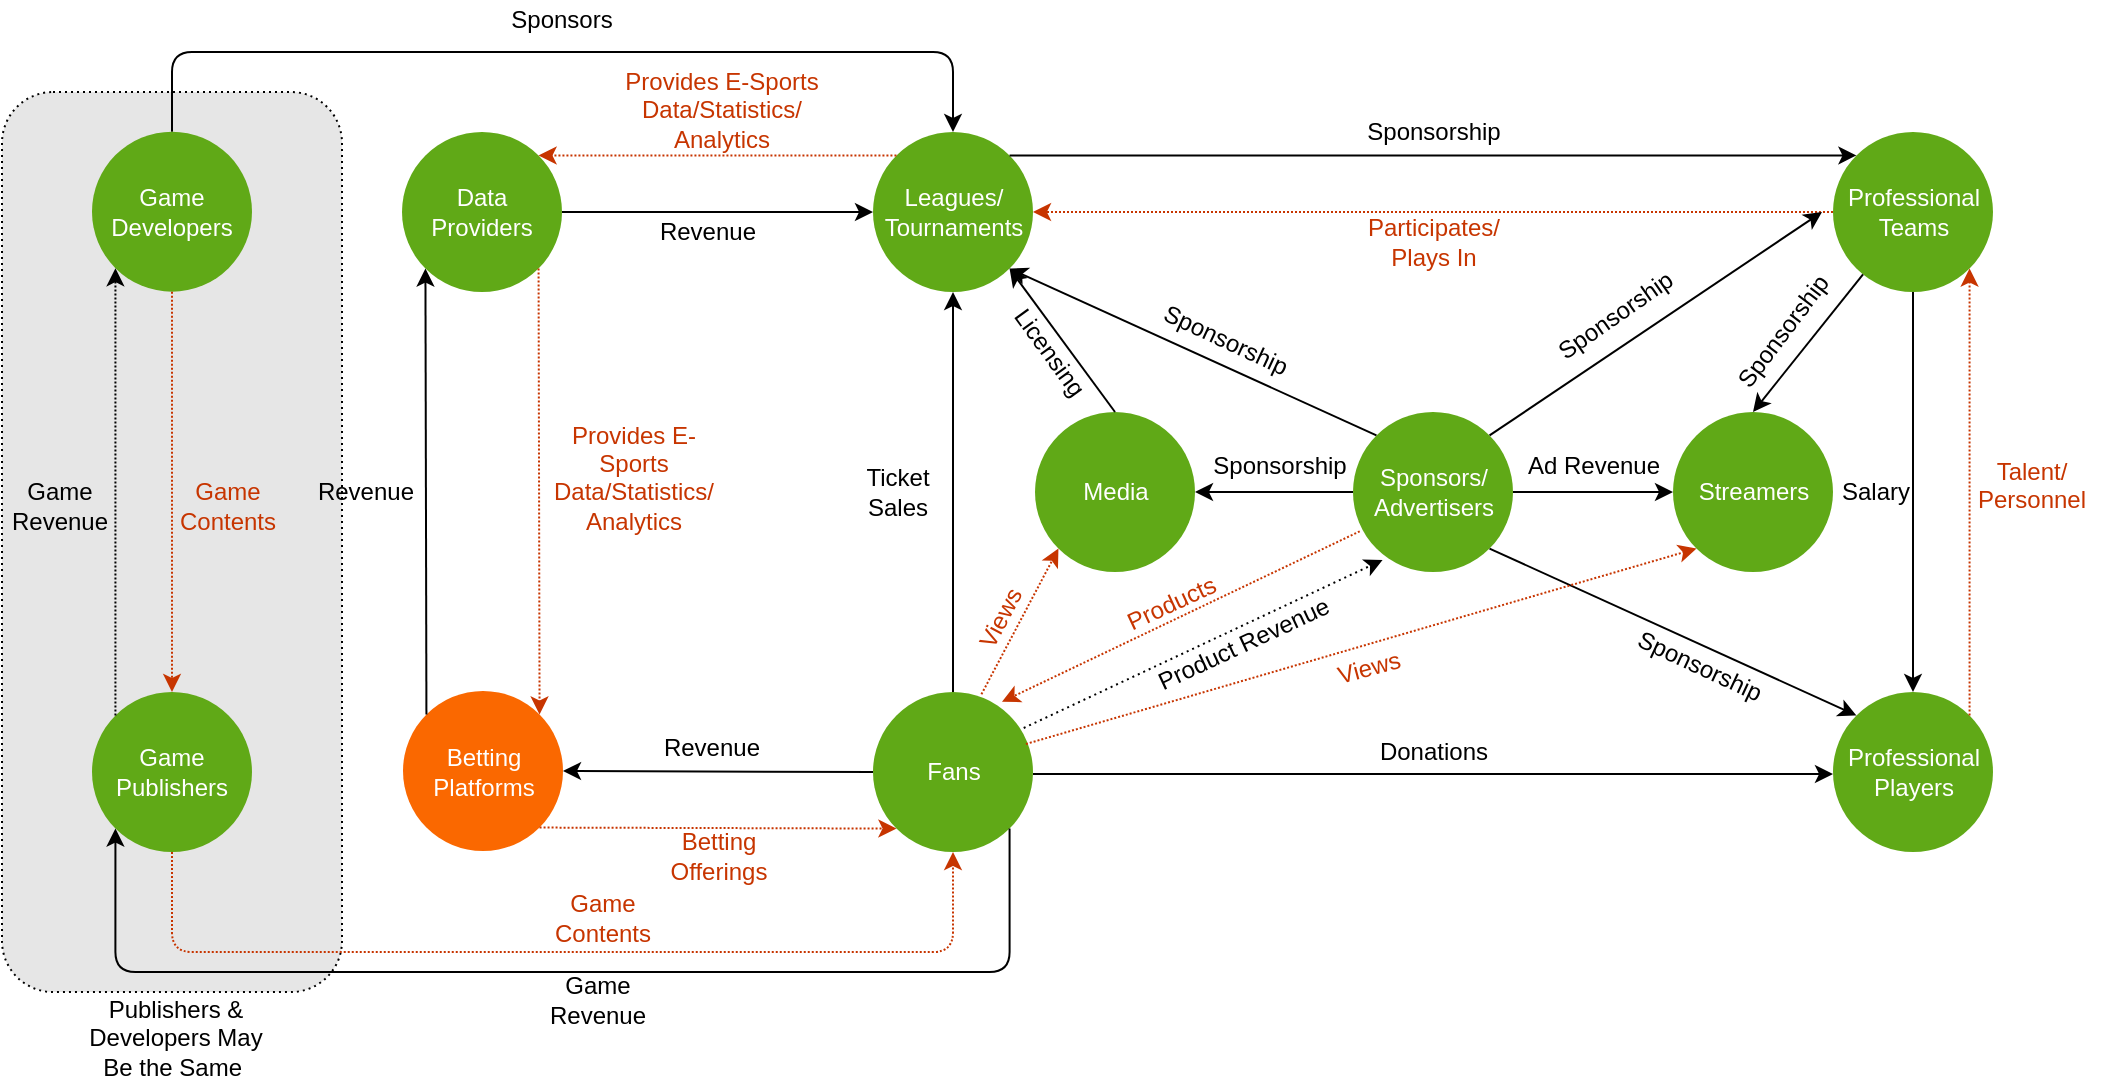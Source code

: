 <mxfile type="github" version="10.7.7"><diagram id="4jFj6GTFKa-3ivjwmtQ6" name="Page-1"><mxGraphModel grid="1" dx="1200" dy="636" gridSize="10" guides="1" tooltips="1" connect="1" arrows="1" fold="1" page="1" pageScale="1" pageWidth="1100" pageHeight="850" math="0" shadow="0"><root><mxCell id="0" /><mxCell id="1" parent="0" /><mxCell id="aKMKKHodSlWQ7rQDjzv--152" value="" parent="1" style="rounded=1;whiteSpace=wrap;html=1;dashed=1;dashPattern=1 2;fillColor=#E6E6E6;" vertex="1"><mxGeometry as="geometry" x="60" y="120" width="170" height="450" /></mxCell><mxCell id="aKMKKHodSlWQ7rQDjzv--1" value="&lt;div&gt;Sponsors/&lt;/div&gt;&lt;div&gt;Advertisers&lt;br&gt;&lt;/div&gt;" parent="1" style="ellipse;whiteSpace=wrap;html=1;aspect=fixed;fillColor=#60a917;strokeColor=none;fontColor=#ffffff;" vertex="1"><mxGeometry as="geometry" x="735.5" y="280" width="80" height="80" /></mxCell><mxCell id="aKMKKHodSlWQ7rQDjzv--2" value="&lt;div&gt;Professional&lt;/div&gt;&lt;div&gt;Teams&lt;br&gt;&lt;/div&gt;" parent="1" style="ellipse;whiteSpace=wrap;html=1;aspect=fixed;fillColor=#60a917;strokeColor=none;fontColor=#ffffff;" vertex="1"><mxGeometry as="geometry" x="975.5" y="140" width="80" height="80" /></mxCell><mxCell id="aKMKKHodSlWQ7rQDjzv--3" value="Streamers&lt;br&gt;" parent="1" style="ellipse;whiteSpace=wrap;html=1;aspect=fixed;fillColor=#60a917;strokeColor=none;fontColor=#ffffff;" vertex="1"><mxGeometry as="geometry" x="895.5" y="280" width="80" height="80" /></mxCell><mxCell id="aKMKKHodSlWQ7rQDjzv--4" value="&lt;div&gt;Data&lt;/div&gt;&lt;div&gt;Providers&lt;/div&gt;" parent="1" style="ellipse;whiteSpace=wrap;html=1;aspect=fixed;fillColor=#60a917;strokeColor=none;fontColor=#ffffff;" vertex="1"><mxGeometry as="geometry" x="260" y="140" width="80" height="80" /></mxCell><mxCell id="aKMKKHodSlWQ7rQDjzv--5" value="Fans" parent="1" style="ellipse;whiteSpace=wrap;html=1;aspect=fixed;fillColor=#60a917;strokeColor=none;fontColor=#ffffff;" vertex="1"><mxGeometry as="geometry" x="495.5" y="420" width="80" height="80" /></mxCell><mxCell id="aKMKKHodSlWQ7rQDjzv--6" value="&lt;div&gt;Leagues/&lt;/div&gt;&lt;div&gt;Tournaments&lt;br&gt;&lt;/div&gt;" parent="1" style="ellipse;whiteSpace=wrap;html=1;aspect=fixed;fillColor=#60a917;strokeColor=none;fontColor=#ffffff;" vertex="1"><mxGeometry as="geometry" x="495.5" y="140" width="80" height="80" /></mxCell><mxCell id="aKMKKHodSlWQ7rQDjzv--7" value="&lt;div&gt;Professional&lt;/div&gt;&lt;div&gt;Players&lt;br&gt;&lt;/div&gt;" parent="1" style="ellipse;whiteSpace=wrap;html=1;aspect=fixed;fillColor=#60a917;strokeColor=none;fontColor=#ffffff;" vertex="1"><mxGeometry as="geometry" x="975.5" y="420" width="80" height="80" /></mxCell><mxCell id="aKMKKHodSlWQ7rQDjzv--9" value="&lt;div&gt;Media&lt;br&gt;&lt;/div&gt;" parent="1" style="ellipse;whiteSpace=wrap;html=1;aspect=fixed;fillColor=#60a917;strokeColor=none;fontColor=#ffffff;" vertex="1"><mxGeometry as="geometry" x="576.5" y="280" width="80" height="80" /></mxCell><mxCell id="aKMKKHodSlWQ7rQDjzv--136" source="aKMKKHodSlWQ7rQDjzv--10" parent="1" style="edgeStyle=orthogonalEdgeStyle;rounded=1;orthogonalLoop=1;jettySize=auto;html=1;exitX=0.5;exitY=1;exitDx=0;exitDy=0;entryX=0.5;entryY=1;entryDx=0;entryDy=0;dashed=1;dashPattern=1 1;fillColor=#fa6800;strokeColor=#C73500;" edge="1" target="aKMKKHodSlWQ7rQDjzv--5"><mxGeometry as="geometry" relative="1"><Array as="points"><mxPoint x="145" y="550" /><mxPoint x="536" y="550" /></Array></mxGeometry></mxCell><mxCell id="aKMKKHodSlWQ7rQDjzv--10" value="&lt;div&gt;Game&lt;/div&gt;&lt;div&gt;Publishers&lt;br&gt;&lt;/div&gt;" parent="1" style="ellipse;whiteSpace=wrap;html=1;aspect=fixed;fillColor=#60a917;strokeColor=none;fontColor=#ffffff;" vertex="1"><mxGeometry as="geometry" x="105" y="420" width="80" height="80" /></mxCell><mxCell id="aKMKKHodSlWQ7rQDjzv--12" source="aKMKKHodSlWQ7rQDjzv--1" value="" parent="1" style="endArrow=classic;html=1;entryX=0;entryY=0;entryDx=0;entryDy=0;exitX=1;exitY=1;exitDx=0;exitDy=0;" edge="1" target="aKMKKHodSlWQ7rQDjzv--7"><mxGeometry as="geometry" width="50" height="50" relative="1"><mxPoint as="sourcePoint" x="825.5" y="240" /><mxPoint as="targetPoint" x="663.5" y="282" /></mxGeometry></mxCell><mxCell id="aKMKKHodSlWQ7rQDjzv--13" source="aKMKKHodSlWQ7rQDjzv--1" value="" parent="1" style="endArrow=classic;html=1;entryX=1;entryY=1;entryDx=0;entryDy=0;exitX=0;exitY=0;exitDx=0;exitDy=0;" edge="1" target="aKMKKHodSlWQ7rQDjzv--6"><mxGeometry as="geometry" width="50" height="50" relative="1"><mxPoint as="sourcePoint" x="795.5" y="240" /><mxPoint as="targetPoint" x="765.5" y="270" /></mxGeometry></mxCell><mxCell id="aKMKKHodSlWQ7rQDjzv--14" source="aKMKKHodSlWQ7rQDjzv--1" value="" parent="1" style="endArrow=classic;html=1;entryX=0;entryY=0.5;entryDx=0;entryDy=0;exitX=1;exitY=0.5;exitDx=0;exitDy=0;" edge="1" target="aKMKKHodSlWQ7rQDjzv--3"><mxGeometry as="geometry" width="50" height="50" relative="1"><mxPoint as="sourcePoint" x="805.5" y="250" /><mxPoint as="targetPoint" x="775.5" y="280" /></mxGeometry></mxCell><mxCell id="aKMKKHodSlWQ7rQDjzv--15" source="aKMKKHodSlWQ7rQDjzv--1" value="" parent="1" style="endArrow=classic;html=1;exitX=0;exitY=0.5;exitDx=0;exitDy=0;entryX=1;entryY=0.5;entryDx=0;entryDy=0;" edge="1" target="aKMKKHodSlWQ7rQDjzv--9"><mxGeometry as="geometry" width="50" height="50" relative="1"><mxPoint as="sourcePoint" x="455.5" y="450" /><mxPoint as="targetPoint" x="505.5" y="400" /></mxGeometry></mxCell><mxCell id="aKMKKHodSlWQ7rQDjzv--18" source="aKMKKHodSlWQ7rQDjzv--9" value="" parent="1" style="endArrow=classic;html=1;entryX=1;entryY=1;entryDx=0;entryDy=0;exitX=0.5;exitY=0;exitDx=0;exitDy=0;" edge="1" target="aKMKKHodSlWQ7rQDjzv--6"><mxGeometry as="geometry" width="50" height="50" relative="1"><mxPoint as="sourcePoint" x="598.5" y="284" /><mxPoint as="targetPoint" x="505.5" y="390" /></mxGeometry></mxCell><mxCell id="aKMKKHodSlWQ7rQDjzv--23" value="" parent="1" style="endArrow=classic;html=1;exitX=1;exitY=0.5;exitDx=0;exitDy=0;entryX=0;entryY=0.5;entryDx=0;entryDy=0;" edge="1"><mxGeometry as="geometry" width="50" height="50" relative="1"><mxPoint as="sourcePoint" x="575.5" y="461" /><mxPoint as="targetPoint" x="975.5" y="461" /></mxGeometry></mxCell><mxCell id="aKMKKHodSlWQ7rQDjzv--24" source="aKMKKHodSlWQ7rQDjzv--2" value="" parent="1" style="endArrow=classic;html=1;entryX=0.5;entryY=0;entryDx=0;entryDy=0;" edge="1" target="aKMKKHodSlWQ7rQDjzv--3"><mxGeometry as="geometry" width="50" height="50" relative="1"><mxPoint as="sourcePoint" x="445.5" y="490" /><mxPoint as="targetPoint" x="495.5" y="440" /></mxGeometry></mxCell><mxCell id="aKMKKHodSlWQ7rQDjzv--29" value="Sponsorship&lt;br&gt;" parent="1" style="text;html=1;strokeColor=none;fillColor=none;align=center;verticalAlign=middle;whiteSpace=wrap;rounded=0;rotation=25;" vertex="1"><mxGeometry as="geometry" x="626.5" y="234" width="90" height="20" /></mxCell><mxCell id="aKMKKHodSlWQ7rQDjzv--30" value="Licensing&lt;br&gt;" parent="1" style="text;html=1;strokeColor=none;fillColor=none;align=center;verticalAlign=middle;whiteSpace=wrap;rounded=0;rotation=54;" vertex="1"><mxGeometry as="geometry" x="538.5" y="240" width="90" height="20" /></mxCell><mxCell id="aKMKKHodSlWQ7rQDjzv--31" value="Sponsorship&lt;br&gt;" parent="1" style="text;html=1;strokeColor=none;fillColor=none;align=center;verticalAlign=middle;whiteSpace=wrap;rounded=0;rotation=-53;" vertex="1"><mxGeometry as="geometry" x="905.5" y="230" width="90" height="20" /></mxCell><mxCell id="aKMKKHodSlWQ7rQDjzv--32" value="Sponsorship&lt;br&gt;" parent="1" style="text;html=1;strokeColor=none;fillColor=none;align=center;verticalAlign=middle;whiteSpace=wrap;rounded=0;rotation=25;" vertex="1"><mxGeometry as="geometry" x="863.5" y="397" width="90" height="20" /></mxCell><mxCell id="aKMKKHodSlWQ7rQDjzv--37" value="Sponsorship&lt;br&gt;" parent="1" style="text;html=1;strokeColor=none;fillColor=none;align=center;verticalAlign=middle;whiteSpace=wrap;rounded=0;" vertex="1"><mxGeometry as="geometry" x="653.5" y="297" width="90" height="20" /></mxCell><mxCell id="aKMKKHodSlWQ7rQDjzv--38" value="Ad Revenue&lt;br&gt;" parent="1" style="text;html=1;strokeColor=none;fillColor=none;align=center;verticalAlign=middle;whiteSpace=wrap;rounded=0;" vertex="1"><mxGeometry as="geometry" x="810.5" y="297" width="90" height="20" /></mxCell><mxCell id="aKMKKHodSlWQ7rQDjzv--39" value="Donations&lt;br&gt;" parent="1" style="text;html=1;strokeColor=none;fillColor=none;align=center;verticalAlign=middle;whiteSpace=wrap;rounded=0;" vertex="1"><mxGeometry as="geometry" x="730.5" y="440" width="90" height="20" /></mxCell><mxCell id="aKMKKHodSlWQ7rQDjzv--42" source="aKMKKHodSlWQ7rQDjzv--5" value="" parent="1" style="endArrow=classic;html=1;exitX=0.5;exitY=0;exitDx=0;exitDy=0;entryX=0.5;entryY=1;entryDx=0;entryDy=0;" edge="1" target="aKMKKHodSlWQ7rQDjzv--6"><mxGeometry as="geometry" width="50" height="50" relative="1"><mxPoint as="sourcePoint" x="535.5" y="220" /><mxPoint as="targetPoint" x="535.833" y="329.833" /></mxGeometry></mxCell><mxCell id="aKMKKHodSlWQ7rQDjzv--43" source="aKMKKHodSlWQ7rQDjzv--2" value="" parent="1" style="endArrow=classic;html=1;exitX=0.5;exitY=1;exitDx=0;exitDy=0;entryX=0.5;entryY=0;entryDx=0;entryDy=0;" edge="1" target="aKMKKHodSlWQ7rQDjzv--7"><mxGeometry as="geometry" width="50" height="50" relative="1"><mxPoint as="sourcePoint" x="1015.5" y="220" /><mxPoint as="targetPoint" x="1015.833" y="309.833" /></mxGeometry></mxCell><mxCell id="aKMKKHodSlWQ7rQDjzv--52" value="&lt;div&gt;&lt;font color=&quot;#ffffff&quot;&gt;Betting&lt;/font&gt;&lt;/div&gt;&lt;div&gt;&lt;font color=&quot;#ffffff&quot;&gt;Platforms&lt;/font&gt;&lt;br&gt;&lt;/div&gt;" parent="1" style="ellipse;whiteSpace=wrap;html=1;aspect=fixed;fillColor=#fa6800;strokeColor=none;fontColor=#ffffff;" vertex="1"><mxGeometry as="geometry" x="260.5" y="419.5" width="80" height="80" /></mxCell><mxCell id="aKMKKHodSlWQ7rQDjzv--55" source="aKMKKHodSlWQ7rQDjzv--52" value="" parent="1" style="endArrow=none;startArrow=classic;html=1;exitX=1;exitY=0.5;exitDx=0;exitDy=0;entryX=0;entryY=0.5;entryDx=0;entryDy=0;startFill=1;endFill=0;" edge="1" target="aKMKKHodSlWQ7rQDjzv--5"><mxGeometry as="geometry" width="50" height="50" relative="1"><mxPoint as="sourcePoint" x="340.5" y="700" /><mxPoint as="targetPoint" x="390.5" y="650" /></mxGeometry></mxCell><mxCell id="aKMKKHodSlWQ7rQDjzv--56" value="&lt;div&gt;Revenue&lt;br&gt;&lt;/div&gt;" parent="1" style="text;html=1;strokeColor=none;fillColor=none;align=center;verticalAlign=middle;whiteSpace=wrap;rounded=0;rotation=0;" vertex="1"><mxGeometry as="geometry" x="370" y="437.5" width="90" height="20" /></mxCell><mxCell id="aKMKKHodSlWQ7rQDjzv--59" source="aKMKKHodSlWQ7rQDjzv--52" value="" parent="1" style="endArrow=classic;html=1;entryX=0;entryY=1;entryDx=0;entryDy=0;exitX=0;exitY=0;exitDx=0;exitDy=0;" edge="1" target="aKMKKHodSlWQ7rQDjzv--4"><mxGeometry as="geometry" width="50" height="50" relative="1"><mxPoint as="sourcePoint" x="380.5" y="420" /><mxPoint as="targetPoint" x="187.207" y="413.69" /></mxGeometry></mxCell><mxCell id="aKMKKHodSlWQ7rQDjzv--69" source="aKMKKHodSlWQ7rQDjzv--6" value="" parent="1" style="endArrow=classic;html=1;entryX=1;entryY=0;entryDx=0;entryDy=0;fillColor=#fa6800;strokeColor=#C73500;rounded=1;dashed=1;dashPattern=1 1;exitX=0;exitY=0;exitDx=0;exitDy=0;" edge="1" target="aKMKKHodSlWQ7rQDjzv--4"><mxGeometry as="geometry" width="50" height="50" relative="1"><mxPoint as="sourcePoint" x="460" y="130" /><mxPoint as="targetPoint" x="405.828" y="199.207" /></mxGeometry></mxCell><mxCell id="aKMKKHodSlWQ7rQDjzv--71" source="aKMKKHodSlWQ7rQDjzv--4" value="" parent="1" style="endArrow=classic;html=1;exitX=1;exitY=1;exitDx=0;exitDy=0;entryX=1;entryY=0;entryDx=0;entryDy=0;fillColor=#fa6800;strokeColor=#C73500;rounded=1;dashed=1;dashPattern=1 1;" edge="1" target="aKMKKHodSlWQ7rQDjzv--52"><mxGeometry as="geometry" width="50" height="50" relative="1"><mxPoint as="sourcePoint" x="263.069" y="421.276" /><mxPoint as="targetPoint" x="501.667" y="196.5" /></mxGeometry></mxCell><mxCell id="aKMKKHodSlWQ7rQDjzv--75" source="aKMKKHodSlWQ7rQDjzv--5" value="" parent="1" style="endArrow=classic;html=1;exitX=0.942;exitY=0.225;exitDx=0;exitDy=0;entryX=0.185;entryY=0.925;entryDx=0;entryDy=0;entryPerimeter=0;exitPerimeter=0;dashed=1;dashPattern=1 2;" edge="1" target="aKMKKHodSlWQ7rQDjzv--1"><mxGeometry as="geometry" width="50" height="50" relative="1"><mxPoint as="sourcePoint" x="564" y="432" /><mxPoint as="targetPoint" x="641.714" y="425.429" /></mxGeometry></mxCell><mxCell id="aKMKKHodSlWQ7rQDjzv--76" source="aKMKKHodSlWQ7rQDjzv--1" value="" parent="1" style="endArrow=classic;html=1;dashed=1;dashPattern=1 1;fillColor=#fa6800;strokeColor=#C73500;exitX=0.042;exitY=0.746;exitDx=0;exitDy=0;entryX=0.806;entryY=0.061;entryDx=0;entryDy=0;exitPerimeter=0;entryPerimeter=0;" edge="1" target="aKMKKHodSlWQ7rQDjzv--5"><mxGeometry as="geometry" width="50" height="50" relative="1"><mxPoint as="sourcePoint" x="621.714" y="384.857" /><mxPoint as="targetPoint" x="620" y="390" /></mxGeometry></mxCell><mxCell id="aKMKKHodSlWQ7rQDjzv--80" source="aKMKKHodSlWQ7rQDjzv--4" value="" parent="1" style="endArrow=classic;html=1;entryX=0;entryY=0.5;entryDx=0;entryDy=0;exitX=1;exitY=0.5;exitDx=0;exitDy=0;" edge="1" target="aKMKKHodSlWQ7rQDjzv--6"><mxGeometry as="geometry" width="50" height="50" relative="1"><mxPoint as="sourcePoint" x="427.207" y="261.276" /><mxPoint as="targetPoint" x="262.4" y="295.6" /></mxGeometry></mxCell><mxCell id="aKMKKHodSlWQ7rQDjzv--85" source="aKMKKHodSlWQ7rQDjzv--5" value="" parent="1" style="endArrow=classic;html=1;dashed=1;dashPattern=1 1;exitX=0.956;exitY=0.325;exitDx=0;exitDy=0;exitPerimeter=0;entryX=0;entryY=1;entryDx=0;entryDy=0;fillColor=#fa6800;strokeColor=#C73500;" edge="1" target="aKMKKHodSlWQ7rQDjzv--3"><mxGeometry as="geometry" width="50" height="50" relative="1"><mxPoint as="sourcePoint" x="571.667" y="445.667" /><mxPoint as="targetPoint" x="740" y="422.333" /></mxGeometry></mxCell><mxCell id="aKMKKHodSlWQ7rQDjzv--88" value="" parent="1" style="endArrow=classic;html=1;dashed=1;dashPattern=1 1;entryX=0;entryY=1;entryDx=0;entryDy=0;exitX=0.677;exitY=0.04;exitDx=0;exitDy=0;exitPerimeter=0;fillColor=#fa6800;strokeColor=#C73500;" edge="1" target="aKMKKHodSlWQ7rQDjzv--9"><mxGeometry as="geometry" width="50" height="50" relative="1"><mxPoint as="sourcePoint" x="549.714" y="421.143" /><mxPoint as="targetPoint" x="560" y="389.143" /></mxGeometry></mxCell><mxCell id="aKMKKHodSlWQ7rQDjzv--149" source="aKMKKHodSlWQ7rQDjzv--93" parent="1" style="edgeStyle=elbowEdgeStyle;rounded=1;orthogonalLoop=1;jettySize=auto;elbow=vertical;html=1;exitX=0.5;exitY=0;exitDx=0;exitDy=0;entryX=0.5;entryY=0;entryDx=0;entryDy=0;strokeColor=#000000;" edge="1" target="aKMKKHodSlWQ7rQDjzv--6"><mxGeometry as="geometry" relative="1"><Array as="points"><mxPoint x="340" y="100" /></Array></mxGeometry></mxCell><mxCell id="aKMKKHodSlWQ7rQDjzv--93" value="&lt;div&gt;Game Developers&lt;br&gt;&lt;/div&gt;" parent="1" style="ellipse;whiteSpace=wrap;html=1;aspect=fixed;fillColor=#60a917;strokeColor=none;fontColor=#ffffff;" vertex="1"><mxGeometry as="geometry" x="105" y="139.824" width="80" height="80" /></mxCell><mxCell id="aKMKKHodSlWQ7rQDjzv--97" source="aKMKKHodSlWQ7rQDjzv--6" value="" parent="1" style="endArrow=classic;html=1;exitX=1;exitY=0;exitDx=0;exitDy=0;entryX=0;entryY=0;entryDx=0;entryDy=0;" edge="1" target="aKMKKHodSlWQ7rQDjzv--2"><mxGeometry as="geometry" width="50" height="50" relative="1"><mxPoint as="sourcePoint" x="576" y="180" /><mxPoint as="targetPoint" x="735.483" y="130.241" /></mxGeometry></mxCell><mxCell id="aKMKKHodSlWQ7rQDjzv--98" source="aKMKKHodSlWQ7rQDjzv--2" value="" parent="1" style="endArrow=classic;html=1;dashed=1;dashPattern=1 1;exitX=0;exitY=0.5;exitDx=0;exitDy=0;entryX=1;entryY=0.5;entryDx=0;entryDy=0;fillColor=#fa6800;strokeColor=#C73500;" edge="1" target="aKMKKHodSlWQ7rQDjzv--6"><mxGeometry as="geometry" width="50" height="50" relative="1"><mxPoint as="sourcePoint" x="730.655" y="192.31" /><mxPoint as="targetPoint" x="780" y="160" /></mxGeometry></mxCell><mxCell id="aKMKKHodSlWQ7rQDjzv--106" source="aKMKKHodSlWQ7rQDjzv--10" value="" parent="1" style="endArrow=classic;html=1;dashed=1;dashPattern=1 1;exitX=0;exitY=0;exitDx=0;exitDy=0;entryX=0;entryY=1;entryDx=0;entryDy=0;" edge="1" target="aKMKKHodSlWQ7rQDjzv--93"><mxGeometry as="geometry" width="50" height="50" relative="1"><mxPoint as="sourcePoint" x="352.034" y="571.621" /><mxPoint as="targetPoint" x="292.724" y="584.034" /></mxGeometry></mxCell><mxCell id="aKMKKHodSlWQ7rQDjzv--110" source="aKMKKHodSlWQ7rQDjzv--93" value="" parent="1" style="endArrow=classic;html=1;dashed=1;dashPattern=1 1;exitX=0.5;exitY=1;exitDx=0;exitDy=0;fillColor=#fa6800;strokeColor=#C73500;entryX=0.5;entryY=0;entryDx=0;entryDy=0;" edge="1" target="aKMKKHodSlWQ7rQDjzv--10"><mxGeometry as="geometry" width="50" height="50" relative="1"><mxPoint as="sourcePoint" x="253.414" y="718.517" /><mxPoint as="targetPoint" x="309.276" y="701.966" /></mxGeometry></mxCell><mxCell id="aKMKKHodSlWQ7rQDjzv--111" value="&lt;div&gt;Publishers &amp;amp; Developers May&lt;/div&gt;&lt;div&gt;Be the Same&amp;nbsp;&lt;/div&gt;" parent="1" style="text;html=1;strokeColor=none;fillColor=none;align=center;verticalAlign=middle;whiteSpace=wrap;rounded=0;dashed=1;dashPattern=1 2;" vertex="1"><mxGeometry as="geometry" x="97" y="583" width="100" height="20" /></mxCell><mxCell id="aKMKKHodSlWQ7rQDjzv--115" value="&lt;div&gt;&lt;font color=&quot;#c73500&quot;&gt;Views&lt;/font&gt;&lt;br&gt;&lt;/div&gt;" parent="1" style="text;html=1;strokeColor=none;fillColor=none;align=center;verticalAlign=middle;whiteSpace=wrap;rounded=0;rotation=-62;" vertex="1"><mxGeometry as="geometry" x="539" y="376" width="41" height="14" /></mxCell><mxCell id="aKMKKHodSlWQ7rQDjzv--116" value="&lt;div&gt;&lt;font color=&quot;#c73500&quot;&gt;Products&lt;/font&gt;&lt;br&gt;&lt;/div&gt;" parent="1" style="text;html=1;strokeColor=none;fillColor=none;align=center;verticalAlign=middle;whiteSpace=wrap;rounded=0;rotation=-25;" vertex="1"><mxGeometry as="geometry" x="618.5" y="366" width="52" height="20" /></mxCell><mxCell id="aKMKKHodSlWQ7rQDjzv--117" value="Product Revenue&lt;br&gt;" parent="1" style="text;html=1;strokeColor=none;fillColor=none;align=center;verticalAlign=middle;whiteSpace=wrap;rounded=0;rotation=-25;" vertex="1"><mxGeometry as="geometry" x="633" y="386" width="96" height="20" /></mxCell><mxCell id="aKMKKHodSlWQ7rQDjzv--118" value="&lt;div&gt;&lt;font color=&quot;#c73500&quot;&gt;Participates/&lt;/font&gt;&lt;/div&gt;&lt;div&gt;&lt;font color=&quot;#c73500&quot;&gt;Plays In&lt;/font&gt;&lt;br&gt;&lt;/div&gt;" parent="1" style="text;html=1;strokeColor=none;fillColor=none;align=center;verticalAlign=middle;whiteSpace=wrap;rounded=0;rotation=0;" vertex="1"><mxGeometry as="geometry" x="730.5" y="174" width="90" height="42" /></mxCell><mxCell id="aKMKKHodSlWQ7rQDjzv--119" value="Sponsorship&lt;br&gt;" parent="1" style="text;html=1;strokeColor=none;fillColor=none;align=center;verticalAlign=middle;whiteSpace=wrap;rounded=0;" vertex="1"><mxGeometry as="geometry" x="735.5" y="130" width="80" height="20" /></mxCell><mxCell id="aKMKKHodSlWQ7rQDjzv--120" value="&lt;div&gt;&lt;font color=&quot;#c73500&quot;&gt;Provides E-Sports Data/Statistics/&lt;/font&gt;&lt;/div&gt;&lt;div&gt;&lt;font color=&quot;#c73500&quot;&gt;Analytics&lt;/font&gt;&lt;br&gt;&lt;/div&gt;" parent="1" style="text;html=1;strokeColor=none;fillColor=none;align=center;verticalAlign=middle;whiteSpace=wrap;rounded=0;rotation=0;" vertex="1"><mxGeometry as="geometry" x="369" y="119" width="102" height="20" /></mxCell><mxCell id="aKMKKHodSlWQ7rQDjzv--122" value="&lt;div&gt;Revenue&lt;br&gt;&lt;/div&gt;" parent="1" style="text;html=1;strokeColor=none;fillColor=none;align=center;verticalAlign=middle;whiteSpace=wrap;rounded=0;rotation=0;" vertex="1"><mxGeometry as="geometry" x="367.5" y="180" width="90" height="20" /></mxCell><mxCell id="aKMKKHodSlWQ7rQDjzv--123" value="&lt;div&gt;&lt;font color=&quot;#c73500&quot;&gt;Provides E-Sports Data/Statistics/&lt;/font&gt;&lt;/div&gt;&lt;div&gt;&lt;font color=&quot;#c73500&quot;&gt;Analytics&lt;/font&gt;&lt;/div&gt;&lt;div&gt;&lt;font color=&quot;#009930&quot;&gt;&lt;/font&gt;&lt;font color=&quot;#cc6600&quot;&gt;&lt;/font&gt;&lt;br&gt;&lt;/div&gt;" parent="1" style="text;html=1;strokeColor=none;fillColor=none;align=center;verticalAlign=middle;whiteSpace=wrap;rounded=0;rotation=0;" vertex="1"><mxGeometry as="geometry" x="330.5" y="299" width="90" height="42" /></mxCell><mxCell id="aKMKKHodSlWQ7rQDjzv--124" value="&lt;div&gt;Revenue&lt;br&gt;&lt;/div&gt;" parent="1" style="text;html=1;strokeColor=none;fillColor=none;align=center;verticalAlign=middle;whiteSpace=wrap;rounded=0;" vertex="1"><mxGeometry as="geometry" x="197" y="309.5" width="90" height="20" /></mxCell><mxCell id="aKMKKHodSlWQ7rQDjzv--125" value="&lt;div&gt;&lt;font color=&quot;#c73500&quot;&gt;Game Contents&lt;/font&gt;&lt;br&gt;&lt;/div&gt;" parent="1" style="text;html=1;strokeColor=none;fillColor=none;align=center;verticalAlign=middle;whiteSpace=wrap;rounded=0;rotation=0;" vertex="1"><mxGeometry as="geometry" x="330.5" y="517.5" width="59" height="31" /></mxCell><mxCell id="aKMKKHodSlWQ7rQDjzv--126" value="&lt;div&gt;Game&lt;/div&gt;&lt;div&gt;Revenue&lt;br&gt;&lt;/div&gt;" parent="1" style="text;html=1;strokeColor=none;fillColor=none;align=center;verticalAlign=middle;whiteSpace=wrap;rounded=0;rotation=0;" vertex="1"><mxGeometry as="geometry" x="334" y="564" width="48" height="20" /></mxCell><mxCell id="aKMKKHodSlWQ7rQDjzv--127" value="&lt;div&gt;Game&lt;/div&gt;&lt;div&gt;Revenue&lt;br&gt;&lt;/div&gt;" parent="1" style="text;html=1;strokeColor=none;fillColor=none;align=center;verticalAlign=middle;whiteSpace=wrap;rounded=0;rotation=0;" vertex="1"><mxGeometry as="geometry" x="65" y="317" width="48" height="20" /></mxCell><mxCell id="aKMKKHodSlWQ7rQDjzv--128" value="&lt;div&gt;&lt;font color=&quot;#c73500&quot;&gt;Game Contents&lt;/font&gt;&lt;br&gt;&lt;/div&gt;" parent="1" style="text;html=1;strokeColor=none;fillColor=none;align=center;verticalAlign=middle;whiteSpace=wrap;rounded=0;rotation=0;" vertex="1"><mxGeometry as="geometry" x="150" y="311.5" width="46" height="31" /></mxCell><mxCell id="aKMKKHodSlWQ7rQDjzv--129" value="&lt;div&gt;&lt;font color=&quot;#c73500&quot;&gt;Views&lt;/font&gt;&lt;br&gt;&lt;/div&gt;" parent="1" style="text;html=1;strokeColor=none;fillColor=none;align=center;verticalAlign=middle;whiteSpace=wrap;rounded=0;rotation=-15;" vertex="1"><mxGeometry as="geometry" x="723" y="397.5" width="41" height="20" /></mxCell><mxCell id="aKMKKHodSlWQ7rQDjzv--130" value="&lt;div&gt;Ticket&lt;/div&gt;&lt;div&gt;Sales&lt;br&gt;&lt;/div&gt;" parent="1" style="text;html=1;strokeColor=none;fillColor=none;align=center;verticalAlign=middle;whiteSpace=wrap;rounded=0;rotation=0;" vertex="1"><mxGeometry as="geometry" x="462.5" y="310" width="90" height="20" /></mxCell><mxCell id="aKMKKHodSlWQ7rQDjzv--131" value="Salary&lt;br&gt;" parent="1" style="text;html=1;strokeColor=none;fillColor=none;align=center;verticalAlign=middle;whiteSpace=wrap;rounded=0;" vertex="1"><mxGeometry as="geometry" x="951.5" y="310" width="90" height="20" /></mxCell><mxCell id="aKMKKHodSlWQ7rQDjzv--143" source="aKMKKHodSlWQ7rQDjzv--5" parent="1" style="edgeStyle=orthogonalEdgeStyle;rounded=1;orthogonalLoop=1;jettySize=auto;html=1;fillColor=#fa6800;strokeColor=#000000;entryX=0;entryY=1;entryDx=0;entryDy=0;exitX=1;exitY=1;exitDx=0;exitDy=0;" edge="1" target="aKMKKHodSlWQ7rQDjzv--10"><mxGeometry as="geometry" relative="1"><mxPoint as="sourcePoint" x="540" y="550" /><mxPoint as="targetPoint" x="90" y="640" /><Array as="points"><mxPoint x="564" y="560" /><mxPoint x="117" y="560" /></Array></mxGeometry></mxCell><mxCell id="aKMKKHodSlWQ7rQDjzv--150" value="&lt;div&gt;Sponsors&lt;br&gt;&lt;/div&gt;" parent="1" style="text;html=1;strokeColor=none;fillColor=none;align=center;verticalAlign=middle;whiteSpace=wrap;rounded=0;rotation=0;" vertex="1"><mxGeometry as="geometry" x="316" y="74" width="48" height="20" /></mxCell><mxCell id="aKMKKHodSlWQ7rQDjzv--157" source="aKMKKHodSlWQ7rQDjzv--52" value="" parent="1" style="endArrow=classic;html=1;exitX=1;exitY=1;exitDx=0;exitDy=0;entryX=0;entryY=1;entryDx=0;entryDy=0;fillColor=#fa6800;strokeColor=#C73500;rounded=1;dashed=1;dashPattern=1 1;" edge="1" target="aKMKKHodSlWQ7rQDjzv--5"><mxGeometry as="geometry" width="50" height="50" relative="1"><mxPoint as="sourcePoint" x="338.471" y="217.765" /><mxPoint as="targetPoint" x="338.471" y="441.294" /></mxGeometry></mxCell><mxCell id="aKMKKHodSlWQ7rQDjzv--158" value="&lt;div&gt;&lt;font color=&quot;#c73500&quot;&gt;Betting &lt;/font&gt;&lt;/div&gt;&lt;div&gt;&lt;font color=&quot;#c73500&quot;&gt;Offerings&lt;/font&gt;&lt;br&gt;&lt;/div&gt;" parent="1" style="text;html=1;strokeColor=none;fillColor=none;align=center;verticalAlign=middle;whiteSpace=wrap;rounded=0;rotation=0;" vertex="1"><mxGeometry as="geometry" x="388.5" y="486.5" width="59" height="31" /></mxCell><mxCell id="aKMKKHodSlWQ7rQDjzv--159" source="aKMKKHodSlWQ7rQDjzv--7" value="" parent="1" style="endArrow=classic;html=1;dashed=1;dashPattern=1 1;fillColor=#fa6800;strokeColor=#C73500;exitX=1;exitY=0;exitDx=0;exitDy=0;entryX=1;entryY=1;entryDx=0;entryDy=0;" edge="1" target="aKMKKHodSlWQ7rQDjzv--2"><mxGeometry as="geometry" width="50" height="50" relative="1"><mxPoint as="sourcePoint" x="749.059" y="349.529" /><mxPoint as="targetPoint" x="570.235" y="435.412" /></mxGeometry></mxCell><mxCell id="aKMKKHodSlWQ7rQDjzv--160" value="&lt;div&gt;&lt;font color=&quot;#c73500&quot;&gt;Talent/&lt;/font&gt;&lt;/div&gt;&lt;div&gt;&lt;font color=&quot;#c73500&quot;&gt;Personnel&lt;/font&gt;&lt;/div&gt;&lt;div&gt;&lt;br&gt;&lt;/div&gt;" parent="1" style="text;html=1;strokeColor=none;fillColor=none;align=center;verticalAlign=middle;whiteSpace=wrap;rounded=0;rotation=0;" vertex="1"><mxGeometry as="geometry" x="1030" y="303" width="90" height="42" /></mxCell><mxCell id="aKMKKHodSlWQ7rQDjzv--163" source="aKMKKHodSlWQ7rQDjzv--1" value="" parent="1" style="endArrow=classic;html=1;exitX=1;exitY=0;exitDx=0;exitDy=0;" edge="1"><mxGeometry as="geometry" width="50" height="50" relative="1"><mxPoint as="sourcePoint" x="574.286" y="161.143" /><mxPoint as="targetPoint" x="970" y="180" /></mxGeometry></mxCell><mxCell id="aKMKKHodSlWQ7rQDjzv--164" value="Sponsorship&lt;br&gt;" parent="1" style="text;html=1;strokeColor=none;fillColor=none;align=center;verticalAlign=middle;whiteSpace=wrap;rounded=0;rotation=-35;" vertex="1"><mxGeometry as="geometry" x="826.5" y="222" width="80" height="20" /></mxCell></root></mxGraphModel></diagram></mxfile>
